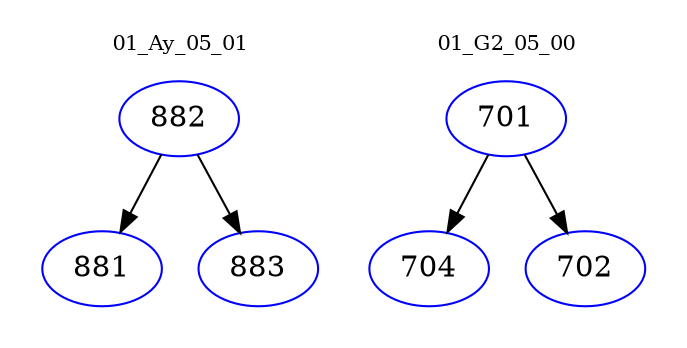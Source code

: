 digraph{
subgraph cluster_0 {
color = white
label = "01_Ay_05_01";
fontsize=10;
T0_882 [label="882", color="blue"]
T0_882 -> T0_881 [color="black"]
T0_881 [label="881", color="blue"]
T0_882 -> T0_883 [color="black"]
T0_883 [label="883", color="blue"]
}
subgraph cluster_1 {
color = white
label = "01_G2_05_00";
fontsize=10;
T1_701 [label="701", color="blue"]
T1_701 -> T1_704 [color="black"]
T1_704 [label="704", color="blue"]
T1_701 -> T1_702 [color="black"]
T1_702 [label="702", color="blue"]
}
}
